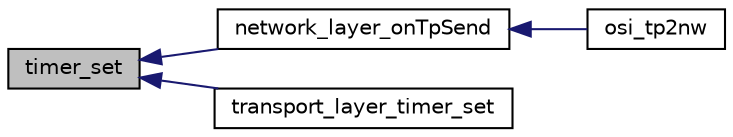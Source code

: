 digraph "timer_set"
{
  edge [fontname="Helvetica",fontsize="10",labelfontname="Helvetica",labelfontsize="10"];
  node [fontname="Helvetica",fontsize="10",shape=record];
  rankdir="LR";
  Node1 [label="timer_set",height=0.2,width=0.4,color="black", fillcolor="grey75", style="filled", fontcolor="black"];
  Node1 -> Node2 [dir="back",color="midnightblue",fontsize="10",style="solid",fontname="Helvetica"];
  Node2 [label="network_layer_onTpSend",height=0.2,width=0.4,color="black", fillcolor="white", style="filled",URL="$network__layer_8h.html#a9b1e0021c6f60e8d19996d881c9e3cbc",tooltip="Called when the network layer receives a transport package to transmit from the transport layer above..."];
  Node2 -> Node3 [dir="back",color="midnightblue",fontsize="10",style="solid",fontname="Helvetica"];
  Node3 [label="osi_tp2nw",height=0.2,width=0.4,color="black", fillcolor="white", style="filled",URL="$transport__layer_8h.html#a664fb871a5465e582ef4ad30c8d9946e",tooltip="Pushes a transport package from the transport layer to the underlying network layer in the OSI-stack..."];
  Node1 -> Node4 [dir="back",color="midnightblue",fontsize="10",style="solid",fontname="Helvetica"];
  Node4 [label="transport_layer_timer_set",height=0.2,width=0.4,color="black", fillcolor="white", style="filled",URL="$transport__layer_8c.html#a873ea1b78823476859bac3c6e12fd001",tooltip="Sets a tick timer object for the specified transport layer."];
}
